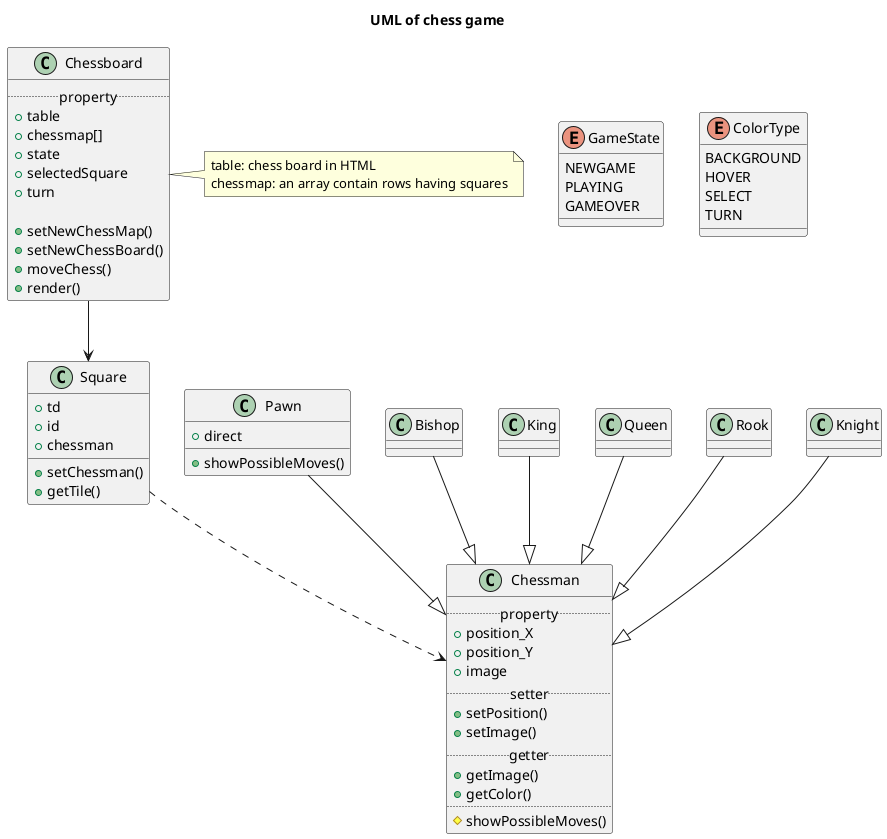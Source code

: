 @startuml Application use cases diagram
skinparam actorStyle awesome
title UML of chess game

enum GameState{
    NEWGAME
    PLAYING
    GAMEOVER
}

enum ColorType{
    BACKGROUND
    HOVER
    SELECT
    TURN
}

class Chessboard{
    ..property..
    + table
    + chessmap[]
    + state
    + selectedSquare
    + turn
    
    + setNewChessMap()
    + setNewChessBoard()
    + moveChess()
    + render()
}
note right of Chessboard
    table: chess board in HTML
    chessmap: an array contain rows having squares
end note

class Square{
    + td
    + id
    + chessman
    
    + setChessman()
    + getTile()

}

class Chessman{
    ..property..
    + position_X
    + position_Y
    + image
    ..setter..
    + setPosition()
    + setImage()
    ..getter..
    + getImage()
    + getColor()
    ..
    # showPossibleMoves()
}

class Pawn{
    + direct
    + showPossibleMoves()
}

class Bishop{

}

class King{

}

class Queen{

}

class Rook{

}

class Knight{

}




Pawn --|> Chessman
Bishop --|> Chessman
King --|> Chessman
Queen --|> Chessman
Rook --|> Chessman
Knight --|> Chessman


Chessboard --> Square
Square ..> Chessman




